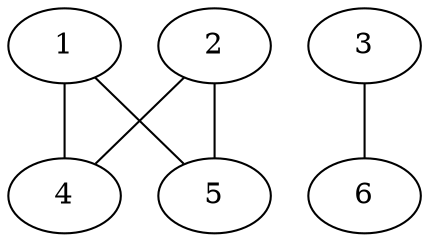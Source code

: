 graph {      
    1 2 3 4 5 6;

    1 -- 4
    1 -- 5

    2 -- 4
    2 -- 5

    3 -- 6  
}
